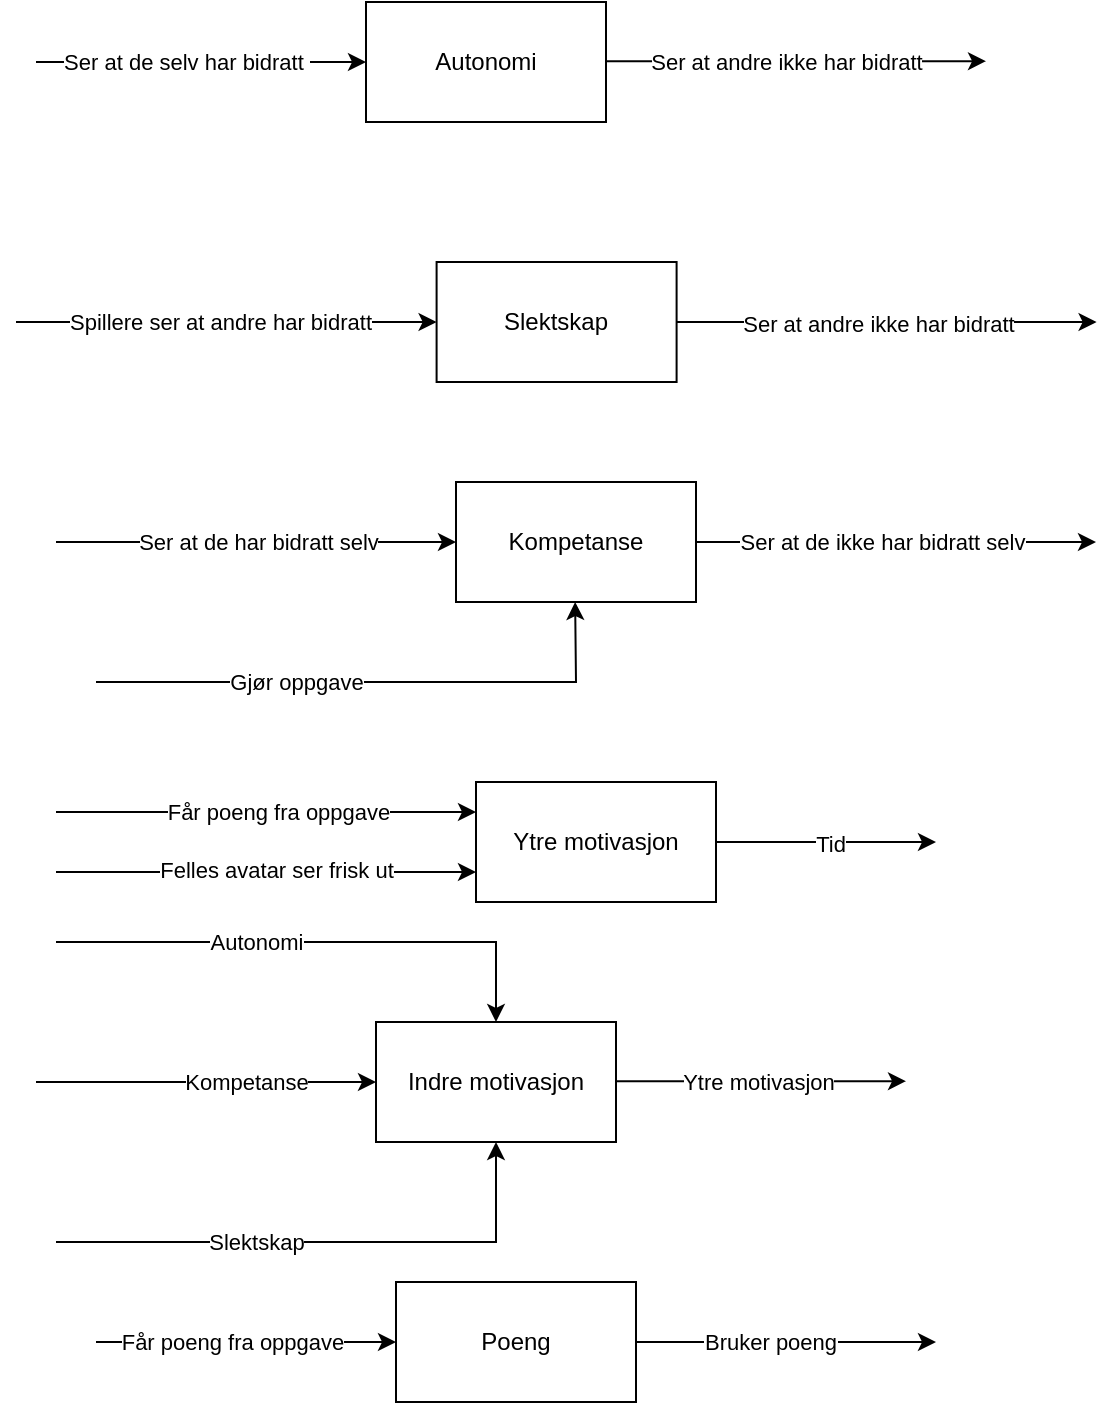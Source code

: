 <mxfile version="16.5.5" type="device"><diagram id="S4zz_eJAqYArh9yx6R99" name="Page-1"><mxGraphModel dx="2064" dy="663" grid="1" gridSize="10" guides="1" tooltips="1" connect="1" arrows="1" fold="1" page="1" pageScale="1" pageWidth="827" pageHeight="1169" math="0" shadow="0"><root><mxCell id="0"/><mxCell id="1" parent="0"/><mxCell id="yc2_zdFQW_fGlj-_f8sz-9" style="edgeStyle=orthogonalEdgeStyle;rounded=0;orthogonalLoop=1;jettySize=auto;html=1;" edge="1" parent="1"><mxGeometry relative="1" as="geometry"><mxPoint x="445" y="559.57" as="targetPoint"/><mxPoint x="295" y="559.57" as="sourcePoint"/></mxGeometry></mxCell><mxCell id="yc2_zdFQW_fGlj-_f8sz-10" value="Ytre motivasjon" style="edgeLabel;html=1;align=center;verticalAlign=middle;resizable=0;points=[];" vertex="1" connectable="0" parent="yc2_zdFQW_fGlj-_f8sz-9"><mxGeometry x="-0.303" y="1" relative="1" as="geometry"><mxPoint x="23" y="1" as="offset"/></mxGeometry></mxCell><mxCell id="yc2_zdFQW_fGlj-_f8sz-1" value="Indre motivasjon" style="rounded=0;whiteSpace=wrap;html=1;" vertex="1" parent="1"><mxGeometry x="180" y="530" width="120" height="60" as="geometry"/></mxCell><mxCell id="yc2_zdFQW_fGlj-_f8sz-7" style="edgeStyle=orthogonalEdgeStyle;rounded=0;orthogonalLoop=1;jettySize=auto;html=1;" edge="1" parent="1" source="yc2_zdFQW_fGlj-_f8sz-2"><mxGeometry relative="1" as="geometry"><mxPoint x="460" y="440" as="targetPoint"/></mxGeometry></mxCell><mxCell id="yc2_zdFQW_fGlj-_f8sz-8" value="Tid" style="edgeLabel;html=1;align=center;verticalAlign=middle;resizable=0;points=[];" vertex="1" connectable="0" parent="yc2_zdFQW_fGlj-_f8sz-7"><mxGeometry x="0.35" y="2" relative="1" as="geometry"><mxPoint x="-17" y="2" as="offset"/></mxGeometry></mxCell><mxCell id="yc2_zdFQW_fGlj-_f8sz-2" value="Ytre motivasjon" style="rounded=0;whiteSpace=wrap;html=1;" vertex="1" parent="1"><mxGeometry x="230" y="410" width="120" height="60" as="geometry"/></mxCell><mxCell id="yc2_zdFQW_fGlj-_f8sz-11" style="edgeStyle=orthogonalEdgeStyle;rounded=0;orthogonalLoop=1;jettySize=auto;html=1;" edge="1" parent="1"><mxGeometry relative="1" as="geometry"><mxPoint x="485" y="49.57" as="targetPoint"/><mxPoint x="275" y="49.57" as="sourcePoint"/></mxGeometry></mxCell><mxCell id="yc2_zdFQW_fGlj-_f8sz-12" value="Ser at andre ikke har bidratt" style="edgeLabel;html=1;align=center;verticalAlign=middle;resizable=0;points=[];" vertex="1" connectable="0" parent="yc2_zdFQW_fGlj-_f8sz-11"><mxGeometry x="0.315" relative="1" as="geometry"><mxPoint x="-28" as="offset"/></mxGeometry></mxCell><mxCell id="yc2_zdFQW_fGlj-_f8sz-3" value="Autonomi" style="rounded=0;whiteSpace=wrap;html=1;" vertex="1" parent="1"><mxGeometry x="175" y="20" width="120" height="60" as="geometry"/></mxCell><mxCell id="yc2_zdFQW_fGlj-_f8sz-4" value="Poeng" style="rounded=0;whiteSpace=wrap;html=1;" vertex="1" parent="1"><mxGeometry x="190" y="660" width="120" height="60" as="geometry"/></mxCell><mxCell id="yc2_zdFQW_fGlj-_f8sz-23" style="edgeStyle=orthogonalEdgeStyle;rounded=0;orthogonalLoop=1;jettySize=auto;html=1;" edge="1" parent="1" source="yc2_zdFQW_fGlj-_f8sz-5"><mxGeometry relative="1" as="geometry"><mxPoint x="540" y="290" as="targetPoint"/></mxGeometry></mxCell><mxCell id="yc2_zdFQW_fGlj-_f8sz-24" value="Ser at de ikke har bidratt selv" style="edgeLabel;html=1;align=center;verticalAlign=middle;resizable=0;points=[];" vertex="1" connectable="0" parent="yc2_zdFQW_fGlj-_f8sz-23"><mxGeometry x="-0.208" relative="1" as="geometry"><mxPoint x="13" as="offset"/></mxGeometry></mxCell><mxCell id="yc2_zdFQW_fGlj-_f8sz-5" value="Kompetanse" style="rounded=0;whiteSpace=wrap;html=1;" vertex="1" parent="1"><mxGeometry x="220" y="260" width="120" height="60" as="geometry"/></mxCell><mxCell id="yc2_zdFQW_fGlj-_f8sz-17" style="edgeStyle=orthogonalEdgeStyle;rounded=0;orthogonalLoop=1;jettySize=auto;html=1;" edge="1" parent="1" source="yc2_zdFQW_fGlj-_f8sz-6"><mxGeometry relative="1" as="geometry"><mxPoint x="540.3" y="180" as="targetPoint"/></mxGeometry></mxCell><mxCell id="yc2_zdFQW_fGlj-_f8sz-18" value="Ser at andre ikke har bidratt" style="edgeLabel;html=1;align=center;verticalAlign=middle;resizable=0;points=[];" vertex="1" connectable="0" parent="yc2_zdFQW_fGlj-_f8sz-17"><mxGeometry x="0.279" relative="1" as="geometry"><mxPoint x="-34" as="offset"/></mxGeometry></mxCell><mxCell id="yc2_zdFQW_fGlj-_f8sz-6" value="Slektskap" style="rounded=0;whiteSpace=wrap;html=1;" vertex="1" parent="1"><mxGeometry x="210.3" y="150" width="120" height="60" as="geometry"/></mxCell><mxCell id="yc2_zdFQW_fGlj-_f8sz-13" value="" style="endArrow=classic;html=1;rounded=0;entryX=0;entryY=0.5;entryDx=0;entryDy=0;" edge="1" parent="1" target="yc2_zdFQW_fGlj-_f8sz-3"><mxGeometry width="50" height="50" relative="1" as="geometry"><mxPoint x="10" y="50" as="sourcePoint"/><mxPoint x="60" y="10" as="targetPoint"/></mxGeometry></mxCell><mxCell id="yc2_zdFQW_fGlj-_f8sz-14" value="Ser at de selv har bidratt&amp;nbsp;" style="edgeLabel;html=1;align=center;verticalAlign=middle;resizable=0;points=[];" vertex="1" connectable="0" parent="yc2_zdFQW_fGlj-_f8sz-13"><mxGeometry x="0.32" y="-1" relative="1" as="geometry"><mxPoint x="-34" y="-1" as="offset"/></mxGeometry></mxCell><mxCell id="yc2_zdFQW_fGlj-_f8sz-15" value="" style="endArrow=classic;html=1;rounded=0;entryX=0;entryY=0.5;entryDx=0;entryDy=0;" edge="1" parent="1" target="yc2_zdFQW_fGlj-_f8sz-6"><mxGeometry width="50" height="50" relative="1" as="geometry"><mxPoint y="180" as="sourcePoint"/><mxPoint x="500" y="330" as="targetPoint"/></mxGeometry></mxCell><mxCell id="yc2_zdFQW_fGlj-_f8sz-16" value="Spillere ser at andre har bidratt" style="edgeLabel;html=1;align=center;verticalAlign=middle;resizable=0;points=[];" vertex="1" connectable="0" parent="yc2_zdFQW_fGlj-_f8sz-15"><mxGeometry x="0.434" y="-4" relative="1" as="geometry"><mxPoint x="-49" y="-4" as="offset"/></mxGeometry></mxCell><mxCell id="yc2_zdFQW_fGlj-_f8sz-19" value="" style="endArrow=classic;html=1;rounded=0;" edge="1" parent="1" target="yc2_zdFQW_fGlj-_f8sz-5"><mxGeometry width="50" height="50" relative="1" as="geometry"><mxPoint x="20" y="290" as="sourcePoint"/><mxPoint x="520" y="320" as="targetPoint"/></mxGeometry></mxCell><mxCell id="yc2_zdFQW_fGlj-_f8sz-20" value="Ser at de har bidratt selv" style="edgeLabel;html=1;align=center;verticalAlign=middle;resizable=0;points=[];" vertex="1" connectable="0" parent="yc2_zdFQW_fGlj-_f8sz-19"><mxGeometry x="-0.266" y="-1" relative="1" as="geometry"><mxPoint x="27" y="-1" as="offset"/></mxGeometry></mxCell><mxCell id="yc2_zdFQW_fGlj-_f8sz-21" value="" style="endArrow=classic;html=1;rounded=0;" edge="1" parent="1"><mxGeometry width="50" height="50" relative="1" as="geometry"><mxPoint x="40" y="360" as="sourcePoint"/><mxPoint x="279.57" y="320" as="targetPoint"/><Array as="points"><mxPoint x="280" y="360"/></Array></mxGeometry></mxCell><mxCell id="yc2_zdFQW_fGlj-_f8sz-22" value="Gjør oppgave" style="edgeLabel;html=1;align=center;verticalAlign=middle;resizable=0;points=[];" vertex="1" connectable="0" parent="yc2_zdFQW_fGlj-_f8sz-21"><mxGeometry x="-0.378" y="1" relative="1" as="geometry"><mxPoint x="13" y="1" as="offset"/></mxGeometry></mxCell><mxCell id="yc2_zdFQW_fGlj-_f8sz-25" value="" style="endArrow=classic;html=1;rounded=0;entryX=0;entryY=0.5;entryDx=0;entryDy=0;" edge="1" parent="1" target="yc2_zdFQW_fGlj-_f8sz-4"><mxGeometry width="50" height="50" relative="1" as="geometry"><mxPoint x="40" y="690" as="sourcePoint"/><mxPoint x="50" y="635" as="targetPoint"/></mxGeometry></mxCell><mxCell id="yc2_zdFQW_fGlj-_f8sz-26" value="Får poeng fra oppgave" style="edgeLabel;html=1;align=center;verticalAlign=middle;resizable=0;points=[];" vertex="1" connectable="0" parent="yc2_zdFQW_fGlj-_f8sz-25"><mxGeometry x="0.469" y="-1" relative="1" as="geometry"><mxPoint x="-42" y="-1" as="offset"/></mxGeometry></mxCell><mxCell id="yc2_zdFQW_fGlj-_f8sz-27" value="" style="endArrow=classic;html=1;rounded=0;exitX=1;exitY=0.5;exitDx=0;exitDy=0;" edge="1" parent="1" source="yc2_zdFQW_fGlj-_f8sz-4"><mxGeometry width="50" height="50" relative="1" as="geometry"><mxPoint x="469.83" y="505" as="sourcePoint"/><mxPoint x="460" y="690" as="targetPoint"/></mxGeometry></mxCell><mxCell id="yc2_zdFQW_fGlj-_f8sz-28" value="Bruker poeng" style="edgeLabel;html=1;align=center;verticalAlign=middle;resizable=0;points=[];" vertex="1" connectable="0" parent="yc2_zdFQW_fGlj-_f8sz-27"><mxGeometry x="-0.47" y="-2" relative="1" as="geometry"><mxPoint x="27" y="-2" as="offset"/></mxGeometry></mxCell><mxCell id="yc2_zdFQW_fGlj-_f8sz-29" value="" style="endArrow=classic;html=1;rounded=0;entryX=0;entryY=0.25;entryDx=0;entryDy=0;" edge="1" parent="1" target="yc2_zdFQW_fGlj-_f8sz-2"><mxGeometry width="50" height="50" relative="1" as="geometry"><mxPoint x="20" y="425" as="sourcePoint"/><mxPoint x="75" y="380" as="targetPoint"/></mxGeometry></mxCell><mxCell id="yc2_zdFQW_fGlj-_f8sz-30" value="Får poeng fra oppgave" style="edgeLabel;html=1;align=center;verticalAlign=middle;resizable=0;points=[];" vertex="1" connectable="0" parent="yc2_zdFQW_fGlj-_f8sz-29"><mxGeometry x="-0.243" relative="1" as="geometry"><mxPoint x="31" as="offset"/></mxGeometry></mxCell><mxCell id="yc2_zdFQW_fGlj-_f8sz-31" value="" style="endArrow=classic;html=1;rounded=0;entryX=0;entryY=0.75;entryDx=0;entryDy=0;" edge="1" parent="1" target="yc2_zdFQW_fGlj-_f8sz-2"><mxGeometry width="50" height="50" relative="1" as="geometry"><mxPoint x="20" y="455" as="sourcePoint"/><mxPoint x="420" y="320" as="targetPoint"/></mxGeometry></mxCell><mxCell id="yc2_zdFQW_fGlj-_f8sz-32" value="Felles avatar ser frisk ut" style="edgeLabel;html=1;align=center;verticalAlign=middle;resizable=0;points=[];" vertex="1" connectable="0" parent="yc2_zdFQW_fGlj-_f8sz-31"><mxGeometry x="-0.21" y="1" relative="1" as="geometry"><mxPoint x="27" as="offset"/></mxGeometry></mxCell><mxCell id="yc2_zdFQW_fGlj-_f8sz-33" value="" style="endArrow=classic;html=1;rounded=0;entryX=0.5;entryY=0;entryDx=0;entryDy=0;" edge="1" parent="1" target="yc2_zdFQW_fGlj-_f8sz-1"><mxGeometry width="50" height="50" relative="1" as="geometry"><mxPoint x="20" y="490" as="sourcePoint"/><mxPoint x="230" y="500" as="targetPoint"/><Array as="points"><mxPoint x="240" y="490"/></Array></mxGeometry></mxCell><mxCell id="yc2_zdFQW_fGlj-_f8sz-34" value="Autonomi" style="edgeLabel;html=1;align=center;verticalAlign=middle;resizable=0;points=[];" vertex="1" connectable="0" parent="yc2_zdFQW_fGlj-_f8sz-33"><mxGeometry x="-0.229" relative="1" as="geometry"><mxPoint as="offset"/></mxGeometry></mxCell><mxCell id="yc2_zdFQW_fGlj-_f8sz-35" value="" style="endArrow=classic;html=1;rounded=0;entryX=0;entryY=0.5;entryDx=0;entryDy=0;" edge="1" parent="1" target="yc2_zdFQW_fGlj-_f8sz-1"><mxGeometry width="50" height="50" relative="1" as="geometry"><mxPoint x="10" y="560" as="sourcePoint"/><mxPoint x="470" y="470" as="targetPoint"/></mxGeometry></mxCell><mxCell id="yc2_zdFQW_fGlj-_f8sz-37" value="Kompetanse" style="edgeLabel;html=1;align=center;verticalAlign=middle;resizable=0;points=[];" vertex="1" connectable="0" parent="yc2_zdFQW_fGlj-_f8sz-35"><mxGeometry x="0.232" y="-3" relative="1" as="geometry"><mxPoint y="-3" as="offset"/></mxGeometry></mxCell><mxCell id="yc2_zdFQW_fGlj-_f8sz-38" value="" style="endArrow=classic;html=1;rounded=0;entryX=0.5;entryY=1;entryDx=0;entryDy=0;" edge="1" parent="1" target="yc2_zdFQW_fGlj-_f8sz-1"><mxGeometry width="50" height="50" relative="1" as="geometry"><mxPoint x="20" y="640" as="sourcePoint"/><mxPoint x="470" y="470" as="targetPoint"/><Array as="points"><mxPoint x="240" y="640"/></Array></mxGeometry></mxCell><mxCell id="yc2_zdFQW_fGlj-_f8sz-39" value="Slektskap" style="edgeLabel;html=1;align=center;verticalAlign=middle;resizable=0;points=[];" vertex="1" connectable="0" parent="yc2_zdFQW_fGlj-_f8sz-38"><mxGeometry x="-0.041" relative="1" as="geometry"><mxPoint x="-30" as="offset"/></mxGeometry></mxCell></root></mxGraphModel></diagram></mxfile>